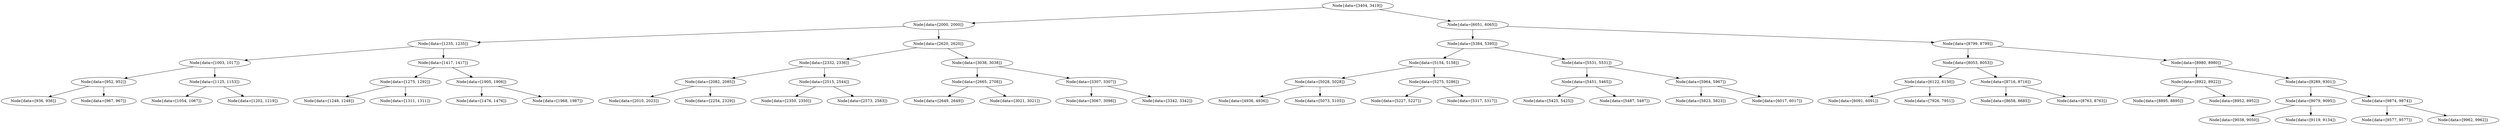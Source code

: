 digraph G{
447899837 [label="Node{data=[3404, 3419]}"]
447899837 -> 800040885
800040885 [label="Node{data=[2000, 2000]}"]
800040885 -> 403740863
403740863 [label="Node{data=[1235, 1235]}"]
403740863 -> 1663786105
1663786105 [label="Node{data=[1003, 1017]}"]
1663786105 -> 1783965473
1783965473 [label="Node{data=[952, 952]}"]
1783965473 -> 940943313
940943313 [label="Node{data=[936, 936]}"]
1783965473 -> 618403084
618403084 [label="Node{data=[967, 967]}"]
1663786105 -> 489508218
489508218 [label="Node{data=[1125, 1153]}"]
489508218 -> 1577192913
1577192913 [label="Node{data=[1054, 1067]}"]
489508218 -> 1270612719
1270612719 [label="Node{data=[1202, 1219]}"]
403740863 -> 252451553
252451553 [label="Node{data=[1417, 1417]}"]
252451553 -> 2017312999
2017312999 [label="Node{data=[1275, 1292]}"]
2017312999 -> 908011188
908011188 [label="Node{data=[1248, 1248]}"]
2017312999 -> 497021410
497021410 [label="Node{data=[1311, 1311]}"]
252451553 -> 1915435938
1915435938 [label="Node{data=[1905, 1906]}"]
1915435938 -> 1686632440
1686632440 [label="Node{data=[1476, 1476]}"]
1915435938 -> 727861082
727861082 [label="Node{data=[1968, 1987]}"]
800040885 -> 1234219829
1234219829 [label="Node{data=[2620, 2620]}"]
1234219829 -> 1649244046
1649244046 [label="Node{data=[2332, 2336]}"]
1649244046 -> 967730184
967730184 [label="Node{data=[2082, 2085]}"]
967730184 -> 13610224
13610224 [label="Node{data=[2010, 2023]}"]
967730184 -> 1284161223
1284161223 [label="Node{data=[2254, 2329]}"]
1649244046 -> 1173504479
1173504479 [label="Node{data=[2515, 2544]}"]
1173504479 -> 255259469
255259469 [label="Node{data=[2350, 2350]}"]
1173504479 -> 1927505527
1927505527 [label="Node{data=[2573, 2583]}"]
1234219829 -> 1803977322
1803977322 [label="Node{data=[3038, 3038]}"]
1803977322 -> 1009638012
1009638012 [label="Node{data=[2665, 2708]}"]
1009638012 -> 79297071
79297071 [label="Node{data=[2649, 2649]}"]
1009638012 -> 1837163537
1837163537 [label="Node{data=[3021, 3021]}"]
1803977322 -> 852143641
852143641 [label="Node{data=[3307, 3307]}"]
852143641 -> 1625717766
1625717766 [label="Node{data=[3067, 3098]}"]
852143641 -> 734370487
734370487 [label="Node{data=[3342, 3342]}"]
447899837 -> 1091523506
1091523506 [label="Node{data=[6051, 6065]}"]
1091523506 -> 642942956
642942956 [label="Node{data=[5384, 5395]}"]
642942956 -> 1963448684
1963448684 [label="Node{data=[5154, 5158]}"]
1963448684 -> 1913714009
1913714009 [label="Node{data=[5028, 5028]}"]
1913714009 -> 1236908650
1236908650 [label="Node{data=[4936, 4936]}"]
1913714009 -> 2078681430
2078681430 [label="Node{data=[5073, 5105]}"]
1963448684 -> 820069375
820069375 [label="Node{data=[5275, 5286]}"]
820069375 -> 1160692359
1160692359 [label="Node{data=[5227, 5227]}"]
820069375 -> 1094732450
1094732450 [label="Node{data=[5317, 5317]}"]
642942956 -> 187070277
187070277 [label="Node{data=[5531, 5531]}"]
187070277 -> 836903781
836903781 [label="Node{data=[5451, 5465]}"]
836903781 -> 49018148
49018148 [label="Node{data=[5425, 5425]}"]
836903781 -> 1102948993
1102948993 [label="Node{data=[5487, 5487]}"]
187070277 -> 2040099244
2040099244 [label="Node{data=[5964, 5967]}"]
2040099244 -> 1505791217
1505791217 [label="Node{data=[5823, 5823]}"]
2040099244 -> 73334840
73334840 [label="Node{data=[6017, 6017]}"]
1091523506 -> 681200528
681200528 [label="Node{data=[8799, 8799]}"]
681200528 -> 440159038
440159038 [label="Node{data=[8053, 8053]}"]
440159038 -> 1195834252
1195834252 [label="Node{data=[6122, 6150]}"]
1195834252 -> 1004826012
1004826012 [label="Node{data=[6091, 6091]}"]
1195834252 -> 1104705467
1104705467 [label="Node{data=[7926, 7951]}"]
440159038 -> 969253125
969253125 [label="Node{data=[8716, 8716]}"]
969253125 -> 1227859754
1227859754 [label="Node{data=[8658, 8685]}"]
969253125 -> 1363127070
1363127070 [label="Node{data=[8763, 8763]}"]
681200528 -> 1406696237
1406696237 [label="Node{data=[8980, 8980]}"]
1406696237 -> 1191261658
1191261658 [label="Node{data=[8922, 8922]}"]
1191261658 -> 1931730151
1931730151 [label="Node{data=[8895, 8895]}"]
1191261658 -> 1600712390
1600712390 [label="Node{data=[8952, 8952]}"]
1406696237 -> 1341781781
1341781781 [label="Node{data=[9289, 9301]}"]
1341781781 -> 18392277
18392277 [label="Node{data=[9079, 9095]}"]
18392277 -> 1823577333
1823577333 [label="Node{data=[9038, 9050]}"]
18392277 -> 1958168955
1958168955 [label="Node{data=[9119, 9134]}"]
1341781781 -> 1962297767
1962297767 [label="Node{data=[9874, 9874]}"]
1962297767 -> 814507488
814507488 [label="Node{data=[9577, 9577]}"]
1962297767 -> 1358584120
1358584120 [label="Node{data=[9962, 9962]}"]
}